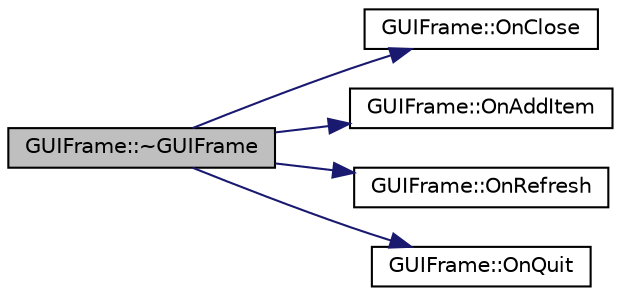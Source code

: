 digraph "GUIFrame::~GUIFrame"
{
  edge [fontname="Helvetica",fontsize="10",labelfontname="Helvetica",labelfontsize="10"];
  node [fontname="Helvetica",fontsize="10",shape=record];
  rankdir="LR";
  Node1 [label="GUIFrame::~GUIFrame",height=0.2,width=0.4,color="black", fillcolor="grey75", style="filled", fontcolor="black"];
  Node1 -> Node2 [color="midnightblue",fontsize="10",style="solid"];
  Node2 [label="GUIFrame::OnClose",height=0.2,width=0.4,color="black", fillcolor="white", style="filled",URL="$class_g_u_i_frame.html#a6b99e20a320f07b2551dd0797d798e40"];
  Node1 -> Node3 [color="midnightblue",fontsize="10",style="solid"];
  Node3 [label="GUIFrame::OnAddItem",height=0.2,width=0.4,color="black", fillcolor="white", style="filled",URL="$class_g_u_i_frame.html#a61c2049883d2bd8dbe7ee4bbf23a7210"];
  Node1 -> Node4 [color="midnightblue",fontsize="10",style="solid"];
  Node4 [label="GUIFrame::OnRefresh",height=0.2,width=0.4,color="black", fillcolor="white", style="filled",URL="$class_g_u_i_frame.html#a7d9938c3ae00b4e8d1367b94b24ea326"];
  Node1 -> Node5 [color="midnightblue",fontsize="10",style="solid"];
  Node5 [label="GUIFrame::OnQuit",height=0.2,width=0.4,color="black", fillcolor="white", style="filled",URL="$class_g_u_i_frame.html#ab0ffdd17fab85e47117dcb0a19a2eb6d"];
}
